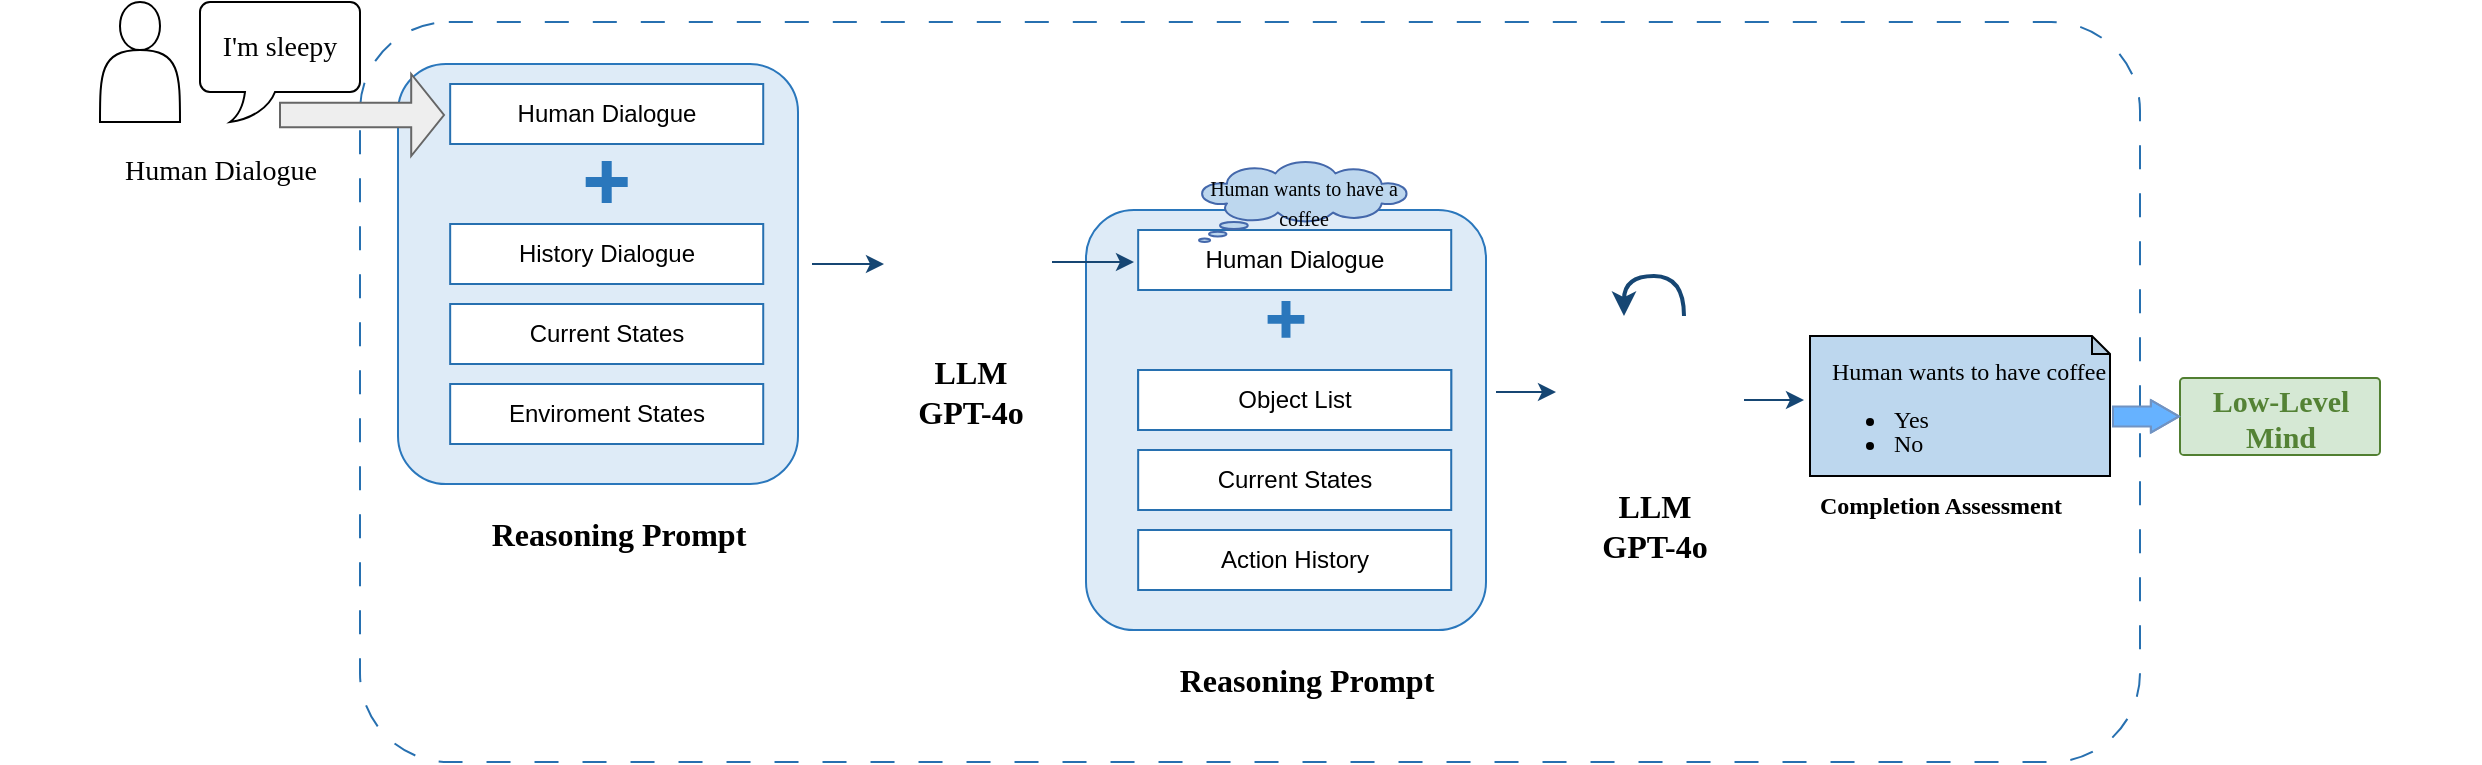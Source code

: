 <mxfile version="26.0.14">
  <diagram name="第 1 页" id="6OsEueN8ciZ8ijTwi9Zg">
    <mxGraphModel dx="2040" dy="815" grid="1" gridSize="10" guides="1" tooltips="1" connect="1" arrows="1" fold="1" page="1" pageScale="1" pageWidth="827" pageHeight="1169" math="0" shadow="0">
      <root>
        <mxCell id="0" />
        <mxCell id="1" parent="0" />
        <mxCell id="lzfWC1ChqtZ4avR7ghm4-158" value="" style="rounded=1;arcSize=12;whiteSpace=wrap;html=1;fillColor=light-dark(#FFFFFF,#1D293B);strokeColor=light-dark(#2770b0, #ededed);dashed=1;dashPattern=12 12;" parent="1" vertex="1">
          <mxGeometry x="160" y="10" width="890" height="370" as="geometry" />
        </mxCell>
        <mxCell id="lzfWC1ChqtZ4avR7ghm4-130" value="" style="group" parent="1" vertex="1" connectable="0">
          <mxGeometry x="523" y="104" width="200" height="250" as="geometry" />
        </mxCell>
        <mxCell id="lzfWC1ChqtZ4avR7ghm4-131" value="" style="rounded=1;arcSize=12;whiteSpace=wrap;html=1;fillColor=light-dark(#deebf7, #1d293b);strokeColor=light-dark(#2a77bc, #5c79a3);" parent="lzfWC1ChqtZ4avR7ghm4-130" vertex="1">
          <mxGeometry width="200" height="210" as="geometry" />
        </mxCell>
        <mxCell id="lzfWC1ChqtZ4avR7ghm4-132" value="" style="group" parent="lzfWC1ChqtZ4avR7ghm4-130" vertex="1" connectable="0">
          <mxGeometry x="26.087" y="10" width="156.522" height="240" as="geometry" />
        </mxCell>
        <mxCell id="lzfWC1ChqtZ4avR7ghm4-133" value="" style="group" parent="lzfWC1ChqtZ4avR7ghm4-132" vertex="1" connectable="0">
          <mxGeometry width="156.522" height="30" as="geometry" />
        </mxCell>
        <mxCell id="lzfWC1ChqtZ4avR7ghm4-134" value="" style="verticalLabelPosition=bottom;verticalAlign=top;html=1;shape=mxgraph.basic.rect;fillColor2=none;strokeWidth=1;size=20;indent=5;strokeColor=light-dark(#2770b0, #ededed);align=center;fontFamily=Helvetica;fontSize=12;fontColor=default;fillColor=default;" parent="lzfWC1ChqtZ4avR7ghm4-133" vertex="1">
          <mxGeometry width="156.522" height="30" as="geometry" />
        </mxCell>
        <mxCell id="lzfWC1ChqtZ4avR7ghm4-135" value="Human Dialogue" style="text;html=1;align=center;verticalAlign=middle;whiteSpace=wrap;rounded=0;" parent="lzfWC1ChqtZ4avR7ghm4-133" vertex="1">
          <mxGeometry y="7.5" width="156.522" height="15" as="geometry" />
        </mxCell>
        <mxCell id="lzfWC1ChqtZ4avR7ghm4-136" value="" style="group;strokeColor=light-dark(#2770b0, #ededed);strokeWidth=1;align=center;verticalAlign=top;fontFamily=Helvetica;fontSize=12;fontColor=default;fillColor=default;" parent="lzfWC1ChqtZ4avR7ghm4-132" vertex="1" connectable="0">
          <mxGeometry y="70" width="156.522" height="30" as="geometry" />
        </mxCell>
        <mxCell id="lzfWC1ChqtZ4avR7ghm4-137" value="" style="verticalLabelPosition=bottom;verticalAlign=top;html=1;shape=mxgraph.basic.rect;fillColor2=none;strokeWidth=1;size=20;indent=5;strokeColor=light-dark(#2770b0, #ededed);align=center;fontFamily=Helvetica;fontSize=12;fontColor=default;fillColor=default;" parent="lzfWC1ChqtZ4avR7ghm4-136" vertex="1">
          <mxGeometry width="156.522" height="30" as="geometry" />
        </mxCell>
        <mxCell id="lzfWC1ChqtZ4avR7ghm4-138" value="Object List" style="text;html=1;align=center;verticalAlign=middle;whiteSpace=wrap;rounded=0;fontFamily=Helvetica;fontSize=12;fontColor=default;" parent="lzfWC1ChqtZ4avR7ghm4-136" vertex="1">
          <mxGeometry y="7.5" width="156.522" height="15" as="geometry" />
        </mxCell>
        <mxCell id="lzfWC1ChqtZ4avR7ghm4-139" value="" style="group" parent="lzfWC1ChqtZ4avR7ghm4-132" vertex="1" connectable="0">
          <mxGeometry y="110" width="156.522" height="30" as="geometry" />
        </mxCell>
        <mxCell id="lzfWC1ChqtZ4avR7ghm4-140" value="" style="verticalLabelPosition=bottom;verticalAlign=top;html=1;shape=mxgraph.basic.rect;fillColor2=none;strokeWidth=1;size=20;indent=5;strokeColor=light-dark(#2770b0, #ededed);align=center;fontFamily=Helvetica;fontSize=12;fontColor=default;fillColor=default;" parent="lzfWC1ChqtZ4avR7ghm4-139" vertex="1">
          <mxGeometry width="156.522" height="30" as="geometry" />
        </mxCell>
        <mxCell id="lzfWC1ChqtZ4avR7ghm4-141" value="Current States" style="text;html=1;align=center;verticalAlign=middle;whiteSpace=wrap;rounded=0;" parent="lzfWC1ChqtZ4avR7ghm4-139" vertex="1">
          <mxGeometry y="7.5" width="156.522" height="15" as="geometry" />
        </mxCell>
        <mxCell id="lzfWC1ChqtZ4avR7ghm4-142" value="" style="group" parent="lzfWC1ChqtZ4avR7ghm4-132" vertex="1" connectable="0">
          <mxGeometry y="150" width="156.522" height="30" as="geometry" />
        </mxCell>
        <mxCell id="lzfWC1ChqtZ4avR7ghm4-143" value="" style="verticalLabelPosition=bottom;verticalAlign=top;html=1;shape=mxgraph.basic.rect;fillColor2=none;strokeWidth=1;size=20;indent=5;strokeColor=light-dark(#2770b0, #ededed);align=center;fontFamily=Helvetica;fontSize=12;fontColor=default;fillColor=default;" parent="lzfWC1ChqtZ4avR7ghm4-142" vertex="1">
          <mxGeometry width="156.522" height="30" as="geometry" />
        </mxCell>
        <mxCell id="lzfWC1ChqtZ4avR7ghm4-144" value="Action History" style="text;html=1;align=center;verticalAlign=middle;whiteSpace=wrap;rounded=0;" parent="lzfWC1ChqtZ4avR7ghm4-142" vertex="1">
          <mxGeometry y="7.5" width="156.522" height="15" as="geometry" />
        </mxCell>
        <mxCell id="lzfWC1ChqtZ4avR7ghm4-145" value="&lt;font face=&quot;Times New Roman&quot; style=&quot;font-size: 16px;&quot;&gt;&lt;b style=&quot;&quot;&gt;Reasoning Prompt&lt;/b&gt;&lt;/font&gt;" style="text;html=1;align=center;verticalAlign=middle;resizable=0;points=[];autosize=1;strokeColor=none;fillColor=none;" parent="lzfWC1ChqtZ4avR7ghm4-132" vertex="1">
          <mxGeometry x="8.696" y="210" width="150" height="30" as="geometry" />
        </mxCell>
        <mxCell id="lzfWC1ChqtZ4avR7ghm4-146" value="" style="shape=cross;whiteSpace=wrap;html=1;fillColor=light-dark(#2a77bc, #ededed);strokeColor=light-dark(#2a77bc, #ededed);aspect=fixed;" parent="lzfWC1ChqtZ4avR7ghm4-132" vertex="1">
          <mxGeometry x="65.217" y="36" width="17.391" height="17.391" as="geometry" />
        </mxCell>
        <mxCell id="lzfWC1ChqtZ4avR7ghm4-20" value="" style="group" parent="lzfWC1ChqtZ4avR7ghm4-130" vertex="1" connectable="0">
          <mxGeometry x="52.174" y="-84" width="117.391" height="130" as="geometry" />
        </mxCell>
        <mxCell id="lzfWC1ChqtZ4avR7ghm4-21" value="" style="group" parent="lzfWC1ChqtZ4avR7ghm4-20" vertex="1" connectable="0">
          <mxGeometry y="60" width="113.043" height="60" as="geometry" />
        </mxCell>
        <mxCell id="lzfWC1ChqtZ4avR7ghm4-22" value="&lt;font style=&quot;font-size: 10px;&quot; face=&quot;Times New Roman&quot;&gt;Human wants to have a coffee&lt;/font&gt;" style="whiteSpace=wrap;html=1;shape=mxgraph.basic.cloud_callout;strokeColor=light-dark(#4468ab, #319eff);fillColor=light-dark(#bdd7ee, #1e4a76);" parent="lzfWC1ChqtZ4avR7ghm4-21" vertex="1">
          <mxGeometry x="4.348" width="104.348" height="40.0" as="geometry" />
        </mxCell>
        <mxCell id="lzfWC1ChqtZ4avR7ghm4-129" value="" style="group" parent="1" vertex="1" connectable="0">
          <mxGeometry x="179" y="31" width="200" height="250" as="geometry" />
        </mxCell>
        <mxCell id="lzfWC1ChqtZ4avR7ghm4-2" value="" style="rounded=1;arcSize=12;whiteSpace=wrap;html=1;fillColor=light-dark(#deebf7, #1d293b);strokeColor=light-dark(#2a77bc, #5c79a3);" parent="lzfWC1ChqtZ4avR7ghm4-129" vertex="1">
          <mxGeometry width="200" height="210" as="geometry" />
        </mxCell>
        <mxCell id="lzfWC1ChqtZ4avR7ghm4-102" value="" style="group" parent="lzfWC1ChqtZ4avR7ghm4-129" vertex="1" connectable="0">
          <mxGeometry x="26.087" y="10" width="156.522" height="240" as="geometry" />
        </mxCell>
        <mxCell id="lzfWC1ChqtZ4avR7ghm4-64" value="" style="group" parent="lzfWC1ChqtZ4avR7ghm4-102" vertex="1" connectable="0">
          <mxGeometry width="156.522" height="30" as="geometry" />
        </mxCell>
        <mxCell id="lzfWC1ChqtZ4avR7ghm4-63" value="" style="verticalLabelPosition=bottom;verticalAlign=top;html=1;shape=mxgraph.basic.rect;fillColor2=none;strokeWidth=1;size=20;indent=5;strokeColor=light-dark(#2770b0, #ededed);align=center;fontFamily=Helvetica;fontSize=12;fontColor=default;fillColor=default;" parent="lzfWC1ChqtZ4avR7ghm4-64" vertex="1">
          <mxGeometry width="156.522" height="30" as="geometry" />
        </mxCell>
        <mxCell id="lzfWC1ChqtZ4avR7ghm4-60" value="Human Dialogue" style="text;html=1;align=center;verticalAlign=middle;whiteSpace=wrap;rounded=0;" parent="lzfWC1ChqtZ4avR7ghm4-64" vertex="1">
          <mxGeometry y="7.5" width="156.522" height="15" as="geometry" />
        </mxCell>
        <mxCell id="lzfWC1ChqtZ4avR7ghm4-65" value="" style="group" parent="lzfWC1ChqtZ4avR7ghm4-102" vertex="1" connectable="0">
          <mxGeometry y="70" width="156.522" height="30" as="geometry" />
        </mxCell>
        <mxCell id="lzfWC1ChqtZ4avR7ghm4-66" value="" style="verticalLabelPosition=bottom;verticalAlign=top;html=1;shape=mxgraph.basic.rect;fillColor2=none;strokeWidth=1;size=20;indent=5;strokeColor=light-dark(#2770b0, #ededed);align=center;fontFamily=Helvetica;fontSize=12;fontColor=default;fillColor=default;" parent="lzfWC1ChqtZ4avR7ghm4-65" vertex="1">
          <mxGeometry width="156.522" height="30" as="geometry" />
        </mxCell>
        <mxCell id="lzfWC1ChqtZ4avR7ghm4-67" value="History Dialogue" style="text;html=1;align=center;verticalAlign=middle;whiteSpace=wrap;rounded=0;" parent="lzfWC1ChqtZ4avR7ghm4-65" vertex="1">
          <mxGeometry y="7.5" width="156.522" height="15" as="geometry" />
        </mxCell>
        <mxCell id="lzfWC1ChqtZ4avR7ghm4-68" value="" style="group" parent="lzfWC1ChqtZ4avR7ghm4-102" vertex="1" connectable="0">
          <mxGeometry y="110" width="156.522" height="30" as="geometry" />
        </mxCell>
        <mxCell id="lzfWC1ChqtZ4avR7ghm4-69" value="" style="verticalLabelPosition=bottom;verticalAlign=top;html=1;shape=mxgraph.basic.rect;fillColor2=none;strokeWidth=1;size=20;indent=5;strokeColor=light-dark(#2770b0, #ededed);align=center;fontFamily=Helvetica;fontSize=12;fontColor=default;fillColor=default;" parent="lzfWC1ChqtZ4avR7ghm4-68" vertex="1">
          <mxGeometry width="156.522" height="30" as="geometry" />
        </mxCell>
        <mxCell id="lzfWC1ChqtZ4avR7ghm4-70" value="Current States" style="text;html=1;align=center;verticalAlign=middle;whiteSpace=wrap;rounded=0;" parent="lzfWC1ChqtZ4avR7ghm4-68" vertex="1">
          <mxGeometry y="7.5" width="156.522" height="15" as="geometry" />
        </mxCell>
        <mxCell id="lzfWC1ChqtZ4avR7ghm4-71" value="" style="group" parent="lzfWC1ChqtZ4avR7ghm4-102" vertex="1" connectable="0">
          <mxGeometry y="150" width="156.522" height="30" as="geometry" />
        </mxCell>
        <mxCell id="lzfWC1ChqtZ4avR7ghm4-72" value="" style="verticalLabelPosition=bottom;verticalAlign=top;html=1;shape=mxgraph.basic.rect;fillColor2=none;strokeWidth=1;size=20;indent=5;strokeColor=light-dark(#2770b0, #ededed);" parent="lzfWC1ChqtZ4avR7ghm4-71" vertex="1">
          <mxGeometry width="156.522" height="30" as="geometry" />
        </mxCell>
        <mxCell id="lzfWC1ChqtZ4avR7ghm4-73" value="Enviroment States" style="text;html=1;align=center;verticalAlign=middle;whiteSpace=wrap;rounded=0;" parent="lzfWC1ChqtZ4avR7ghm4-71" vertex="1">
          <mxGeometry y="7.5" width="156.522" height="15" as="geometry" />
        </mxCell>
        <mxCell id="lzfWC1ChqtZ4avR7ghm4-74" value="&lt;font face=&quot;Times New Roman&quot; style=&quot;font-size: 16px;&quot;&gt;&lt;b style=&quot;&quot;&gt;Reasoning Prompt&lt;/b&gt;&lt;/font&gt;" style="text;html=1;align=center;verticalAlign=middle;resizable=0;points=[];autosize=1;strokeColor=none;fillColor=none;" parent="lzfWC1ChqtZ4avR7ghm4-102" vertex="1">
          <mxGeometry x="8.696" y="210" width="150" height="30" as="geometry" />
        </mxCell>
        <mxCell id="lzfWC1ChqtZ4avR7ghm4-86" value="" style="shape=cross;whiteSpace=wrap;html=1;fillColor=light-dark(#2a77bc, #ededed);strokeColor=light-dark(#2a77bc, #ededed);aspect=fixed;" parent="lzfWC1ChqtZ4avR7ghm4-102" vertex="1">
          <mxGeometry x="68.263" y="39" width="20" height="20" as="geometry" />
        </mxCell>
        <mxCell id="lzfWC1ChqtZ4avR7ghm4-152" value="" style="shape=singleArrow;whiteSpace=wrap;html=1;fillColor=light-dark(#eeeeee, #1a1a1a);strokeColor=#666666;gradientColor=none;" parent="lzfWC1ChqtZ4avR7ghm4-129" vertex="1">
          <mxGeometry x="-59" y="5" width="82" height="41" as="geometry" />
        </mxCell>
        <mxCell id="lzfWC1ChqtZ4avR7ghm4-3" value="" style="group" parent="1" vertex="1" connectable="0">
          <mxGeometry x="30" width="140" height="100" as="geometry" />
        </mxCell>
        <mxCell id="lzfWC1ChqtZ4avR7ghm4-4" value="" style="group" parent="lzfWC1ChqtZ4avR7ghm4-3" vertex="1" connectable="0">
          <mxGeometry x="-50" width="190" height="88" as="geometry" />
        </mxCell>
        <mxCell id="lzfWC1ChqtZ4avR7ghm4-5" value="" style="shape=actor;whiteSpace=wrap;html=1;" parent="lzfWC1ChqtZ4avR7ghm4-4" vertex="1">
          <mxGeometry x="50" width="40" height="60" as="geometry" />
        </mxCell>
        <mxCell id="lzfWC1ChqtZ4avR7ghm4-6" value="&lt;font face=&quot;Times New Roman&quot; style=&quot;font-size: 14px;&quot;&gt;I&#39;m sleepy&lt;/font&gt;" style="whiteSpace=wrap;html=1;shape=mxgraph.basic.roundRectCallout;dx=30;dy=15;size=5;boundedLbl=1;" parent="lzfWC1ChqtZ4avR7ghm4-4" vertex="1">
          <mxGeometry x="100" width="80" height="60" as="geometry" />
        </mxCell>
        <mxCell id="lzfWC1ChqtZ4avR7ghm4-7" value="&lt;font face=&quot;Times New Roman&quot; style=&quot;font-size: 14px;&quot;&gt;Human Dialogue&lt;/font&gt;" style="text;html=1;align=center;verticalAlign=middle;resizable=0;points=[];autosize=1;strokeColor=none;fillColor=none;" parent="lzfWC1ChqtZ4avR7ghm4-3" vertex="1">
          <mxGeometry y="70" width="120" height="30" as="geometry" />
        </mxCell>
        <mxCell id="lzfWC1ChqtZ4avR7ghm4-8" style="edgeStyle=orthogonalEdgeStyle;rounded=1;orthogonalLoop=1;jettySize=auto;html=1;fillColor=#1ba1e2;strokeColor=light-dark(#164673, #51afe7);curved=0;textShadow=1;" parent="1" edge="1">
          <mxGeometry relative="1" as="geometry">
            <mxPoint x="386" y="131" as="sourcePoint" />
            <mxPoint x="422" y="131" as="targetPoint" />
          </mxGeometry>
        </mxCell>
        <mxCell id="lzfWC1ChqtZ4avR7ghm4-53" value="" style="group" parent="1" vertex="1" connectable="0">
          <mxGeometry x="1070" y="179" width="150" height="57" as="geometry" />
        </mxCell>
        <mxCell id="lzfWC1ChqtZ4avR7ghm4-1" value="" style="rounded=1;arcSize=5;whiteSpace=wrap;html=1;fillColor=#d5e8d4;strokeColor=light-dark(#517f31, #446e2c);" parent="lzfWC1ChqtZ4avR7ghm4-53" vertex="1">
          <mxGeometry y="9" width="100" height="38.5" as="geometry" />
        </mxCell>
        <mxCell id="lzfWC1ChqtZ4avR7ghm4-25" value="&lt;font style=&quot;font-size: 15px;&quot; face=&quot;Times New Roman&quot;&gt;Low-Level&lt;/font&gt;&lt;div&gt;&lt;font style=&quot;font-size: 15px;&quot; face=&quot;Times New Roman&quot;&gt;Mind&lt;/font&gt;&lt;/div&gt;" style="text;html=1;align=center;verticalAlign=middle;resizable=0;points=[];autosize=1;strokeColor=none;fillColor=none;fontColor=light-dark(#548235, #69c195);fontStyle=1" parent="lzfWC1ChqtZ4avR7ghm4-53" vertex="1">
          <mxGeometry x="5" y="3.8" width="90" height="50" as="geometry" />
        </mxCell>
        <mxCell id="lzfWC1ChqtZ4avR7ghm4-55" value="" style="group" parent="1" vertex="1" connectable="0">
          <mxGeometry x="885" y="137" width="150" height="130" as="geometry" />
        </mxCell>
        <mxCell id="lzfWC1ChqtZ4avR7ghm4-40" value="" style="group" parent="lzfWC1ChqtZ4avR7ghm4-55" vertex="1" connectable="0">
          <mxGeometry width="130.645" height="130" as="geometry" />
        </mxCell>
        <mxCell id="lzfWC1ChqtZ4avR7ghm4-41" value="&lt;b&gt;&lt;font face=&quot;Times New Roman&quot;&gt;Completion Assessment&lt;/font&gt;&lt;/b&gt;" style="text;html=1;align=center;verticalAlign=middle;resizable=0;points=[];autosize=1;strokeColor=none;fillColor=none;" parent="lzfWC1ChqtZ4avR7ghm4-40" vertex="1">
          <mxGeometry x="-4.839" y="100" width="140" height="30" as="geometry" />
        </mxCell>
        <mxCell id="lzfWC1ChqtZ4avR7ghm4-44" value="&lt;div style=&quot;text-align: center; line-height: 100%;&quot;&gt;&lt;span style=&quot;background-color: transparent; color: light-dark(rgb(0, 0, 0), rgb(255, 255, 255)); font-family: &amp;quot;Times New Roman&amp;quot;;&quot;&gt;&amp;nbsp; &amp;nbsp; &amp;nbsp;&lt;/span&gt;&lt;/div&gt;&lt;div style=&quot;text-align: center; line-height: 100%;&quot;&gt;&lt;span style=&quot;background-color: transparent; color: light-dark(rgb(0, 0, 0), rgb(255, 255, 255)); font-family: &amp;quot;Times New Roman&amp;quot;;&quot;&gt;&amp;nbsp; &amp;nbsp;&lt;/span&gt;&lt;span style=&quot;font-family: &amp;quot;Times New Roman&amp;quot;; background-color: transparent; color: light-dark(rgb(0, 0, 0), rgb(255, 255, 255));&quot;&gt;Human wants to have coffee&lt;/span&gt;&lt;/div&gt;&lt;ul style=&quot;line-height: 100%;&quot;&gt;&lt;li&gt;&lt;font face=&quot;Times New Roman&quot;&gt;Yes&lt;/font&gt;&lt;/li&gt;&lt;li&gt;&lt;font face=&quot;Times New Roman&quot;&gt;No&lt;/font&gt;&lt;/li&gt;&lt;/ul&gt;" style="shape=note;whiteSpace=wrap;html=1;backgroundOutline=1;darkOpacity=0.05;align=left;size=9;fillColor=light-dark(#bdd7ee, #ededed);" parent="lzfWC1ChqtZ4avR7ghm4-55" vertex="1">
          <mxGeometry y="30" width="150" height="70" as="geometry" />
        </mxCell>
        <mxCell id="lzfWC1ChqtZ4avR7ghm4-87" style="edgeStyle=orthogonalEdgeStyle;rounded=1;orthogonalLoop=1;jettySize=auto;html=1;fillColor=#1ba1e2;strokeColor=light-dark(#164673, #51afe7);curved=0;textShadow=1;" parent="1" edge="1">
          <mxGeometry relative="1" as="geometry">
            <mxPoint x="506" y="130" as="sourcePoint" />
            <mxPoint x="547" y="130" as="targetPoint" />
          </mxGeometry>
        </mxCell>
        <mxCell id="lzfWC1ChqtZ4avR7ghm4-128" value="" style="group" parent="1" vertex="1" connectable="0">
          <mxGeometry x="420" y="80" width="90" height="165" as="geometry" />
        </mxCell>
        <mxCell id="lzfWC1ChqtZ4avR7ghm4-42" value="" style="shape=image;html=1;verticalAlign=top;verticalLabelPosition=bottom;labelBackgroundColor=#ffffff;imageAspect=0;aspect=fixed;image=https://cdn0.iconfinder.com/data/icons/phosphor-light-vol-1/256/brain-light-128.png;imageBackground=none;imageBorder=none;" parent="lzfWC1ChqtZ4avR7ghm4-128" vertex="1">
          <mxGeometry x="3.5" y="7.5" width="83" height="83" as="geometry" />
        </mxCell>
        <mxCell id="lzfWC1ChqtZ4avR7ghm4-18" value="" style="group;fontStyle=0;strokeWidth=1;" parent="lzfWC1ChqtZ4avR7ghm4-128" vertex="1" connectable="0">
          <mxGeometry width="90" height="165" as="geometry" />
        </mxCell>
        <mxCell id="lzfWC1ChqtZ4avR7ghm4-19" value="&lt;font style=&quot;font-size: 16px;&quot; face=&quot;Times New Roman&quot;&gt;&lt;b style=&quot;&quot;&gt;LLM&lt;/b&gt;&lt;/font&gt;&lt;div&gt;&lt;font style=&quot;font-size: 16px;&quot; face=&quot;Times New Roman&quot;&gt;&lt;b style=&quot;&quot;&gt;GPT-4o&lt;/b&gt;&lt;/font&gt;&lt;/div&gt;" style="text;html=1;align=center;verticalAlign=middle;resizable=0;points=[];autosize=1;strokeColor=none;fillColor=none;" parent="lzfWC1ChqtZ4avR7ghm4-18" vertex="1">
          <mxGeometry x="5.436" y="90" width="80" height="50" as="geometry" />
        </mxCell>
        <mxCell id="lzfWC1ChqtZ4avR7ghm4-147" value="" style="group" parent="1" vertex="1" connectable="0">
          <mxGeometry x="762" y="146.5" width="90" height="165" as="geometry" />
        </mxCell>
        <mxCell id="lzfWC1ChqtZ4avR7ghm4-148" value="" style="shape=image;html=1;verticalAlign=top;verticalLabelPosition=bottom;labelBackgroundColor=#ffffff;imageAspect=0;aspect=fixed;image=https://cdn0.iconfinder.com/data/icons/phosphor-light-vol-1/256/brain-light-128.png;imageBackground=none;imageBorder=none;" parent="lzfWC1ChqtZ4avR7ghm4-147" vertex="1">
          <mxGeometry x="3.5" y="7.5" width="83" height="83" as="geometry" />
        </mxCell>
        <mxCell id="lzfWC1ChqtZ4avR7ghm4-149" value="" style="group;fontStyle=0;strokeWidth=1;" parent="lzfWC1ChqtZ4avR7ghm4-147" vertex="1" connectable="0">
          <mxGeometry width="90" height="165" as="geometry" />
        </mxCell>
        <mxCell id="lzfWC1ChqtZ4avR7ghm4-150" value="&lt;font style=&quot;font-size: 16px;&quot; face=&quot;Times New Roman&quot;&gt;&lt;b style=&quot;&quot;&gt;LLM&lt;/b&gt;&lt;/font&gt;&lt;div&gt;&lt;font style=&quot;font-size: 16px;&quot; face=&quot;Times New Roman&quot;&gt;&lt;b style=&quot;&quot;&gt;GPT-4o&lt;/b&gt;&lt;/font&gt;&lt;/div&gt;" style="text;html=1;align=center;verticalAlign=middle;resizable=0;points=[];autosize=1;strokeColor=none;fillColor=none;" parent="lzfWC1ChqtZ4avR7ghm4-149" vertex="1">
          <mxGeometry x="5.436" y="90" width="80" height="50" as="geometry" />
        </mxCell>
        <mxCell id="lzfWC1ChqtZ4avR7ghm4-151" style="edgeStyle=orthogonalEdgeStyle;rounded=1;orthogonalLoop=1;jettySize=auto;html=1;fillColor=#1ba1e2;strokeColor=light-dark(#164673, #51afe7);curved=0;textShadow=1;" parent="1" edge="1">
          <mxGeometry relative="1" as="geometry">
            <mxPoint x="728" y="195" as="sourcePoint" />
            <mxPoint x="758" y="195" as="targetPoint" />
          </mxGeometry>
        </mxCell>
        <mxCell id="lzfWC1ChqtZ4avR7ghm4-154" style="edgeStyle=orthogonalEdgeStyle;rounded=1;orthogonalLoop=1;jettySize=auto;html=1;fillColor=#1ba1e2;strokeColor=light-dark(#164673, #51afe7);curved=0;textShadow=1;" parent="1" edge="1">
          <mxGeometry relative="1" as="geometry">
            <mxPoint x="852" y="199" as="sourcePoint" />
            <mxPoint x="882" y="199" as="targetPoint" />
          </mxGeometry>
        </mxCell>
        <mxCell id="lzfWC1ChqtZ4avR7ghm4-157" value="" style="curved=1;endArrow=classic;html=1;rounded=0;strokeWidth=2;strokeColor=light-dark(#164673, #ededed);" parent="1" edge="1">
          <mxGeometry width="50" height="50" relative="1" as="geometry">
            <mxPoint x="822" y="157" as="sourcePoint" />
            <mxPoint x="792" y="157" as="targetPoint" />
            <Array as="points">
              <mxPoint x="822" y="137" />
              <mxPoint x="792" y="137" />
            </Array>
          </mxGeometry>
        </mxCell>
        <mxCell id="AITXleeTlLZJdZYa5H9a-1" value="" style="shape=flexArrow;endArrow=classic;html=1;rounded=0;fillColor=#66B2FF;strokeColor=light-dark(#7193c2, #ededed);endWidth=5.2;endSize=4.356;" edge="1" parent="1">
          <mxGeometry width="50" height="50" relative="1" as="geometry">
            <mxPoint x="1036" y="207.21" as="sourcePoint" />
            <mxPoint x="1070" y="207.21" as="targetPoint" />
            <Array as="points">
              <mxPoint x="1046" y="207.21" />
            </Array>
          </mxGeometry>
        </mxCell>
      </root>
    </mxGraphModel>
  </diagram>
</mxfile>

